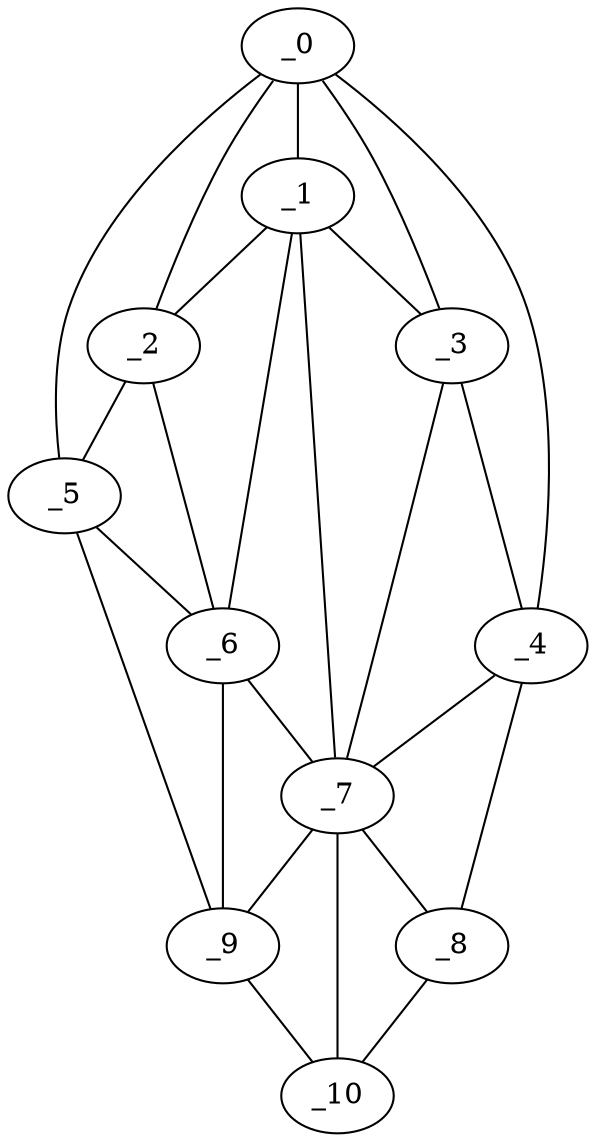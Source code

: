 graph "obj45__140.gxl" {
	_0	 [x=27,
		y=94];
	_1	 [x=33,
		y=64];
	_0 -- _1	 [valence=2];
	_2	 [x=33,
		y=93];
	_0 -- _2	 [valence=1];
	_3	 [x=34,
		y=44];
	_0 -- _3	 [valence=1];
	_4	 [x=36,
		y=14];
	_0 -- _4	 [valence=1];
	_5	 [x=36,
		y=108];
	_0 -- _5	 [valence=1];
	_1 -- _2	 [valence=2];
	_1 -- _3	 [valence=2];
	_6	 [x=50,
		y=97];
	_1 -- _6	 [valence=1];
	_7	 [x=52,
		y=52];
	_1 -- _7	 [valence=2];
	_2 -- _5	 [valence=2];
	_2 -- _6	 [valence=1];
	_3 -- _4	 [valence=2];
	_3 -- _7	 [valence=1];
	_4 -- _7	 [valence=2];
	_8	 [x=77,
		y=10];
	_4 -- _8	 [valence=1];
	_5 -- _6	 [valence=2];
	_9	 [x=117,
		y=113];
	_5 -- _9	 [valence=1];
	_6 -- _7	 [valence=2];
	_6 -- _9	 [valence=1];
	_7 -- _8	 [valence=2];
	_7 -- _9	 [valence=2];
	_10	 [x=120,
		y=15];
	_7 -- _10	 [valence=2];
	_8 -- _10	 [valence=1];
	_9 -- _10	 [valence=1];
}

